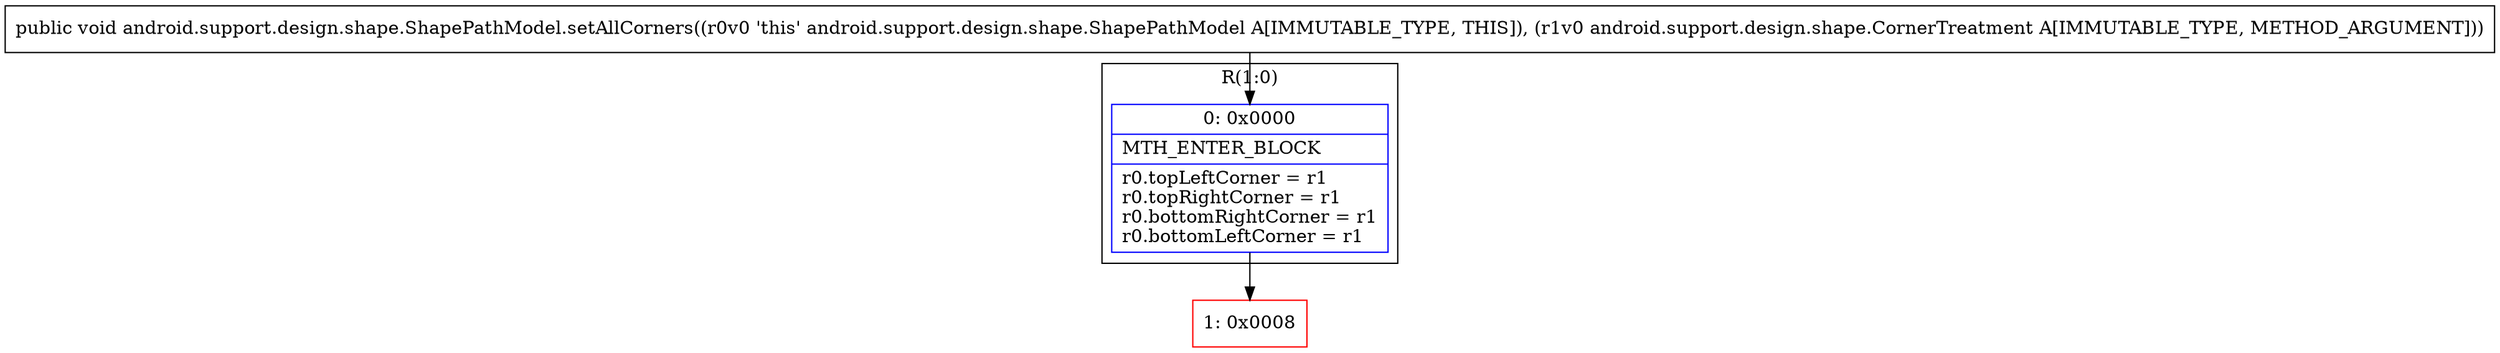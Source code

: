 digraph "CFG forandroid.support.design.shape.ShapePathModel.setAllCorners(Landroid\/support\/design\/shape\/CornerTreatment;)V" {
subgraph cluster_Region_983233185 {
label = "R(1:0)";
node [shape=record,color=blue];
Node_0 [shape=record,label="{0\:\ 0x0000|MTH_ENTER_BLOCK\l|r0.topLeftCorner = r1\lr0.topRightCorner = r1\lr0.bottomRightCorner = r1\lr0.bottomLeftCorner = r1\l}"];
}
Node_1 [shape=record,color=red,label="{1\:\ 0x0008}"];
MethodNode[shape=record,label="{public void android.support.design.shape.ShapePathModel.setAllCorners((r0v0 'this' android.support.design.shape.ShapePathModel A[IMMUTABLE_TYPE, THIS]), (r1v0 android.support.design.shape.CornerTreatment A[IMMUTABLE_TYPE, METHOD_ARGUMENT])) }"];
MethodNode -> Node_0;
Node_0 -> Node_1;
}

